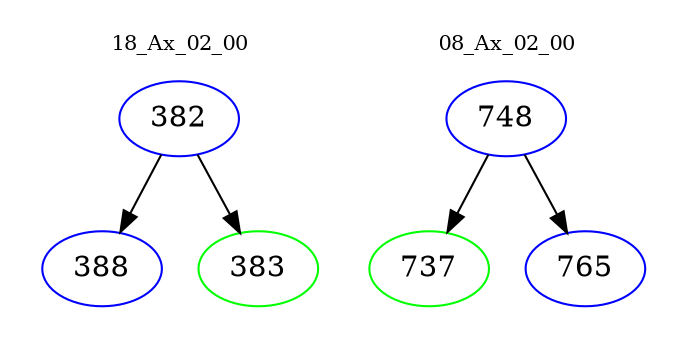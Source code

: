 digraph{
subgraph cluster_0 {
color = white
label = "18_Ax_02_00";
fontsize=10;
T0_382 [label="382", color="blue"]
T0_382 -> T0_388 [color="black"]
T0_388 [label="388", color="blue"]
T0_382 -> T0_383 [color="black"]
T0_383 [label="383", color="green"]
}
subgraph cluster_1 {
color = white
label = "08_Ax_02_00";
fontsize=10;
T1_748 [label="748", color="blue"]
T1_748 -> T1_737 [color="black"]
T1_737 [label="737", color="green"]
T1_748 -> T1_765 [color="black"]
T1_765 [label="765", color="blue"]
}
}
